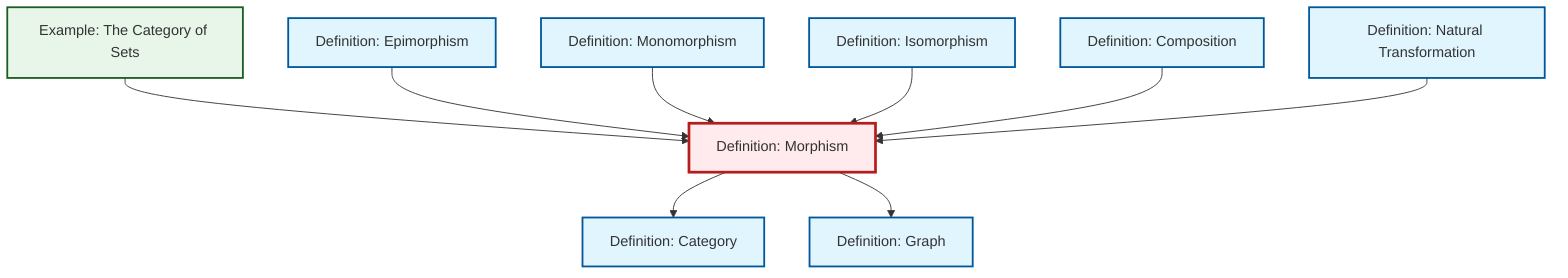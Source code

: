 graph TD
    classDef definition fill:#e1f5fe,stroke:#01579b,stroke-width:2px
    classDef theorem fill:#f3e5f5,stroke:#4a148c,stroke-width:2px
    classDef axiom fill:#fff3e0,stroke:#e65100,stroke-width:2px
    classDef example fill:#e8f5e9,stroke:#1b5e20,stroke-width:2px
    classDef current fill:#ffebee,stroke:#b71c1c,stroke-width:3px
    def-natural-transformation["Definition: Natural Transformation"]:::definition
    ex-set-category["Example: The Category of Sets"]:::example
    def-morphism["Definition: Morphism"]:::definition
    def-monomorphism["Definition: Monomorphism"]:::definition
    def-graph["Definition: Graph"]:::definition
    def-category["Definition: Category"]:::definition
    def-epimorphism["Definition: Epimorphism"]:::definition
    def-composition["Definition: Composition"]:::definition
    def-isomorphism["Definition: Isomorphism"]:::definition
    ex-set-category --> def-morphism
    def-morphism --> def-category
    def-epimorphism --> def-morphism
    def-monomorphism --> def-morphism
    def-isomorphism --> def-morphism
    def-morphism --> def-graph
    def-composition --> def-morphism
    def-natural-transformation --> def-morphism
    class def-morphism current